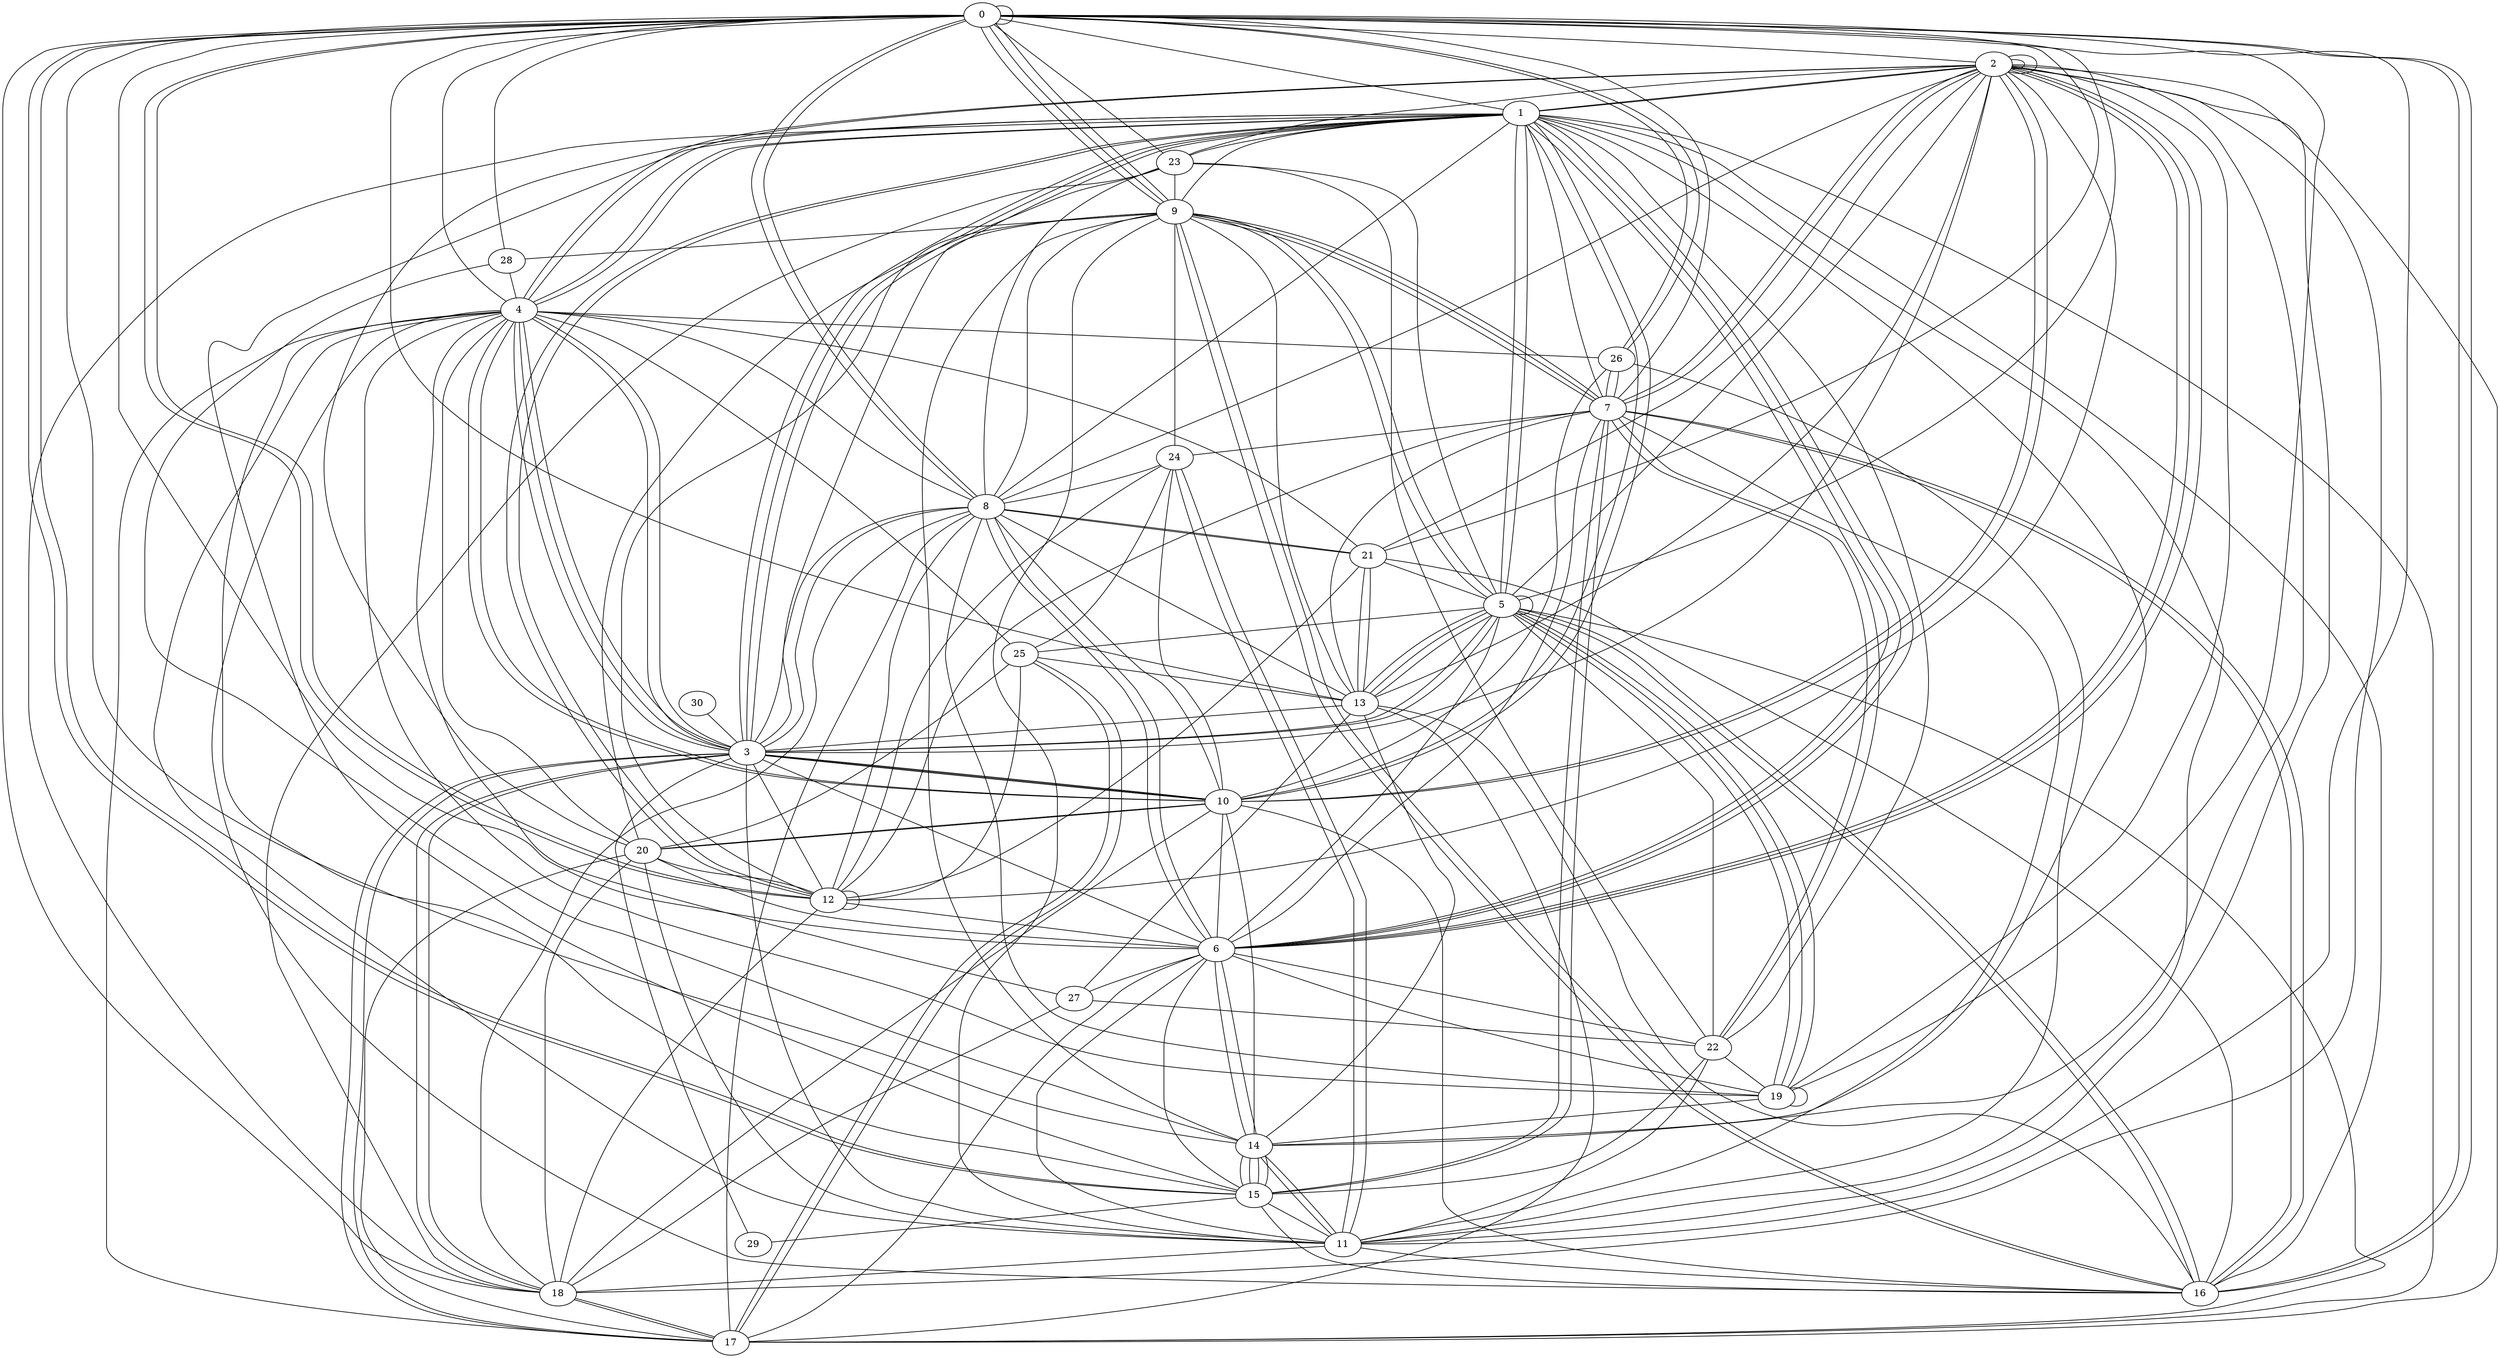 graph G {
0;
1;
2;
3;
4;
5;
6;
7;
8;
9;
10;
11;
12;
13;
14;
15;
16;
17;
18;
19;
20;
21;
22;
23;
24;
25;
26;
27;
28;
29;
30;
3--5 ;
8--2 ;
24--10 ;
14--0 ;
27--4 ;
12--12 ;
26--0 ;
7--9 ;
5--19 ;
12--3 ;
4--3 ;
5--22 ;
6--1 ;
13--2 ;
6--27 ;
22--7 ;
12--1 ;
28--4 ;
14--1 ;
15--16 ;
6--1 ;
5--25 ;
0--19 ;
4--2 ;
26--0 ;
23--8 ;
18--2 ;
2--23 ;
2--14 ;
26--7 ;
2--6 ;
14--28 ;
4--3 ;
22--23 ;
4--11 ;
15--7 ;
17--1 ;
3--10 ;
4--8 ;
22--19 ;
3--9 ;
6--3 ;
11--16 ;
2--1 ;
18--23 ;
3--8 ;
14--11 ;
5--5 ;
16--5 ;
11--2 ;
8--19 ;
8--6 ;
24--11 ;
2--3 ;
4--21 ;
0--9 ;
1--10 ;
3--8 ;
7--16 ;
17--5 ;
0--0 ;
9--8 ;
4--1 ;
16--13 ;
10--26 ;
15--11 ;
16--4 ;
10--20 ;
8--18 ;
20--23 ;
11--9 ;
0--12 ;
2--7 ;
12--1 ;
27--18 ;
5--6 ;
19--4 ;
19--6 ;
19--19 ;
7--9 ;
4--3 ;
6--17 ;
2--6 ;
12--8 ;
20--17 ;
0--8 ;
0--2 ;
4--26 ;
20--12 ;
10--4 ;
6--20 ;
1--2 ;
12--7 ;
8--21 ;
1--5 ;
2--17 ;
20--18 ;
2--2 ;
1--23 ;
15--14 ;
1--3 ;
1--6 ;
1--4 ;
13--7 ;
23--9 ;
14--11 ;
5--23 ;
18--17 ;
17--18 ;
6--0 ;
2--6 ;
4--17 ;
10--16 ;
15--14 ;
0--7 ;
13--21 ;
14--9 ;
16--7 ;
10--4 ;
8--1 ;
9--5 ;
25--4 ;
5--2 ;
20--10 ;
11--7 ;
23--0 ;
13--9 ;
16--1 ;
14--15 ;
2--19 ;
9--0 ;
5--13 ;
25--12 ;
11--3 ;
7--2 ;
3--29 ;
1--5 ;
6--15 ;
3--4 ;
11--22 ;
15--0 ;
16--9 ;
12--6 ;
16--9 ;
4--2 ;
15--29 ;
10--8 ;
7--9 ;
7--6 ;
7--15 ;
0--5 ;
1--0 ;
24--12 ;
1--22 ;
16--0 ;
17--13 ;
8--6 ;
3--1 ;
10--1 ;
14--15 ;
14--10 ;
27--13 ;
6--10 ;
21--5 ;
1--7 ;
3--18 ;
13--8 ;
0--15 ;
16--0 ;
13--5 ;
2--2 ;
9--28 ;
5--16 ;
2--10 ;
0--21 ;
25--24 ;
16--21 ;
5--19 ;
0--12 ;
11--1 ;
26--7 ;
27--22 ;
7--24 ;
11--18 ;
13--5 ;
20--4 ;
3--18 ;
20--1 ;
0--4 ;
6--11 ;
24--11 ;
19--14 ;
10--2 ;
10--18 ;
3--4 ;
10--3 ;
2--12 ;
14--6 ;
18--1 ;
24--8 ;
22--15 ;
0--13 ;
8--0 ;
0--11 ;
12--21 ;
3--10 ;
12--9 ;
22--7 ;
17--25 ;
17--3 ;
13--3 ;
30--3 ;
9--24 ;
6--14 ;
5--19 ;
9--0 ;
17--25 ;
25--13 ;
1--15 ;
6--22 ;
21--8 ;
1--9 ;
9--5 ;
11--26 ;
5--3 ;
15--4 ;
28--0 ;
3--17 ;
14--13 ;
11--20 ;
13--21 ;
0--18 ;
12--18 ;
20--25 ;
21--2 ;
1--3 ;
17--8 ;
}
